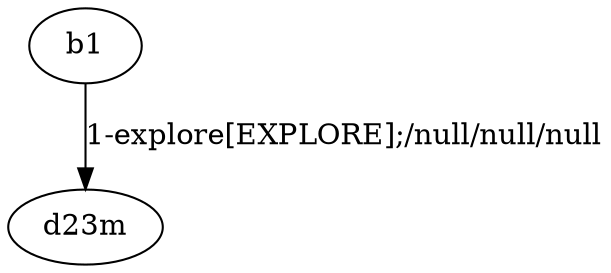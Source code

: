 # Total number of goals covered by this test: 1
# b1 --> d23m

digraph g {
"b1" -> "d23m" [label = "1-explore[EXPLORE];/null/null/null"];
}